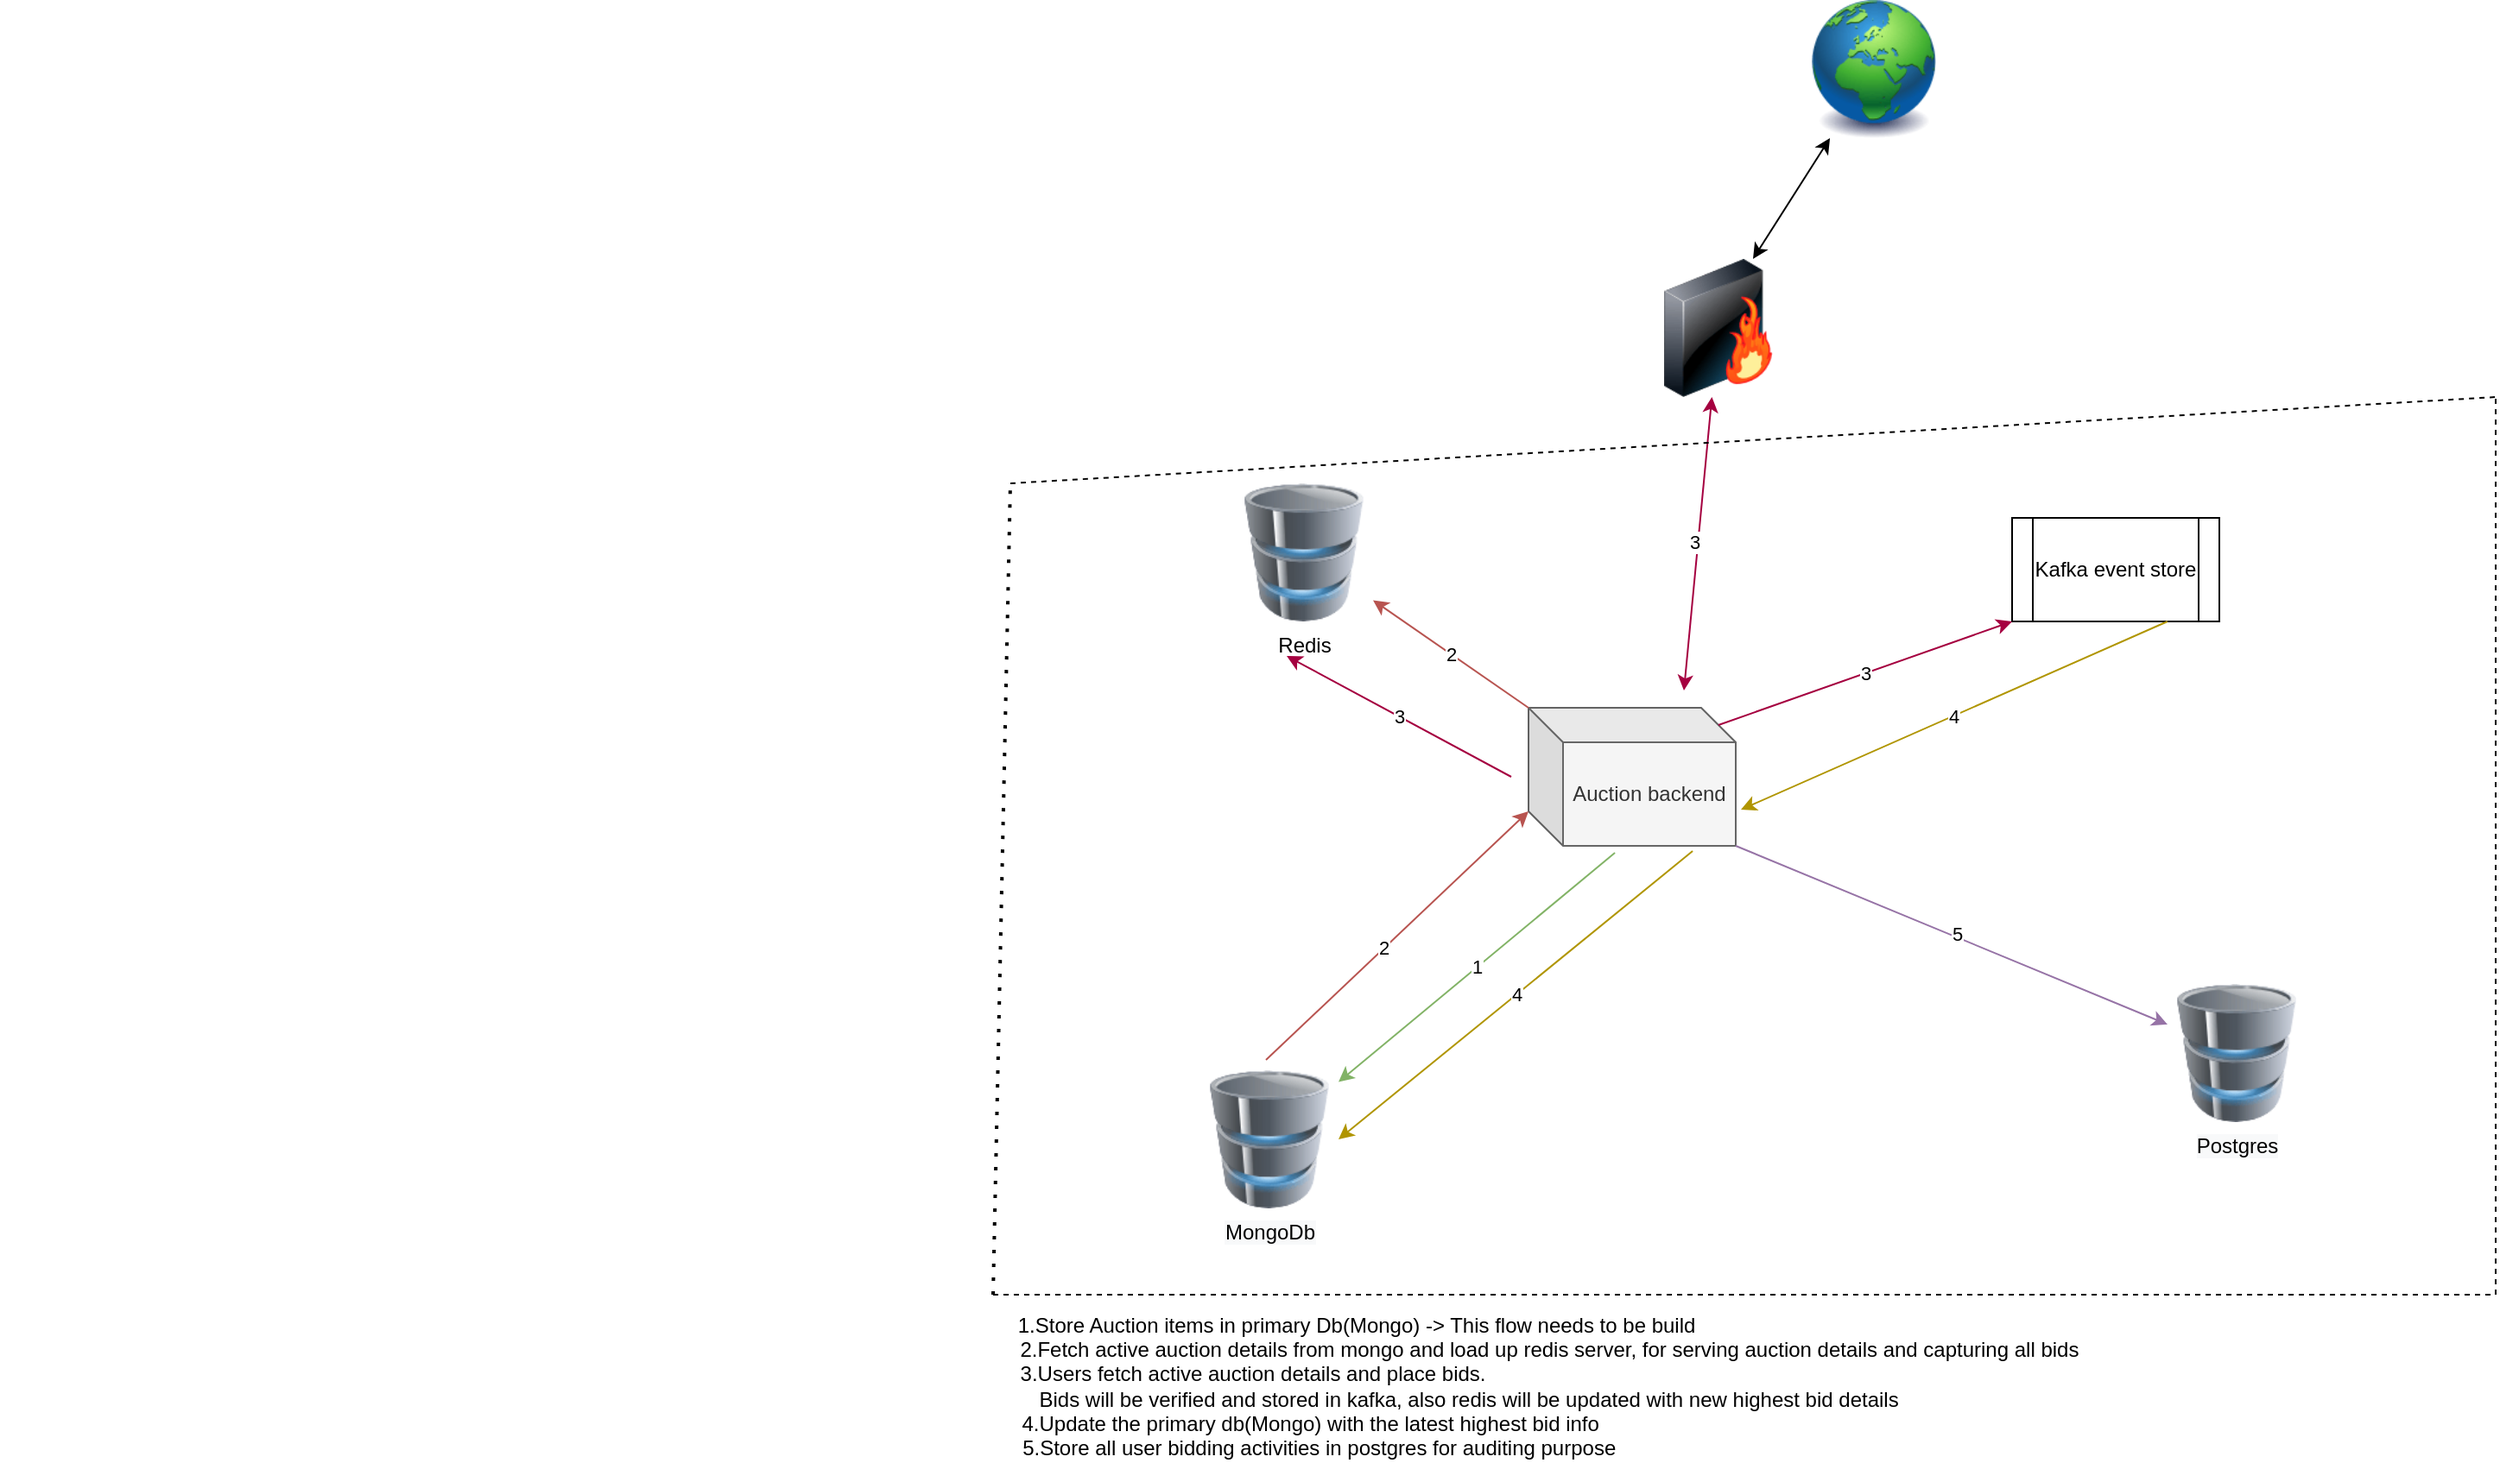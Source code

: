 <mxfile version="13.8.0" type="github">
  <diagram name="Page-1" id="55a83fd1-7818-8e21-69c5-c3457e3827bb">
    <mxGraphModel dx="2046" dy="1496" grid="1" gridSize="10" guides="1" tooltips="1" connect="1" arrows="1" fold="1" page="1" pageScale="1" pageWidth="1100" pageHeight="850" background="#ffffff" math="0" shadow="0">
      <root>
        <mxCell id="0" />
        <mxCell id="1" parent="0" />
        <mxCell id="EoZSCTh952OkM9Rhj1Tz-3" value="&lt;span style=&quot;background-color: rgb(248 , 249 , 250)&quot;&gt;MongoDb&lt;/span&gt;" style="image;html=1;image=img/lib/clip_art/computers/Database_128x128.png" vertex="1" parent="1">
          <mxGeometry x="190" y="600" width="80" height="80" as="geometry" />
        </mxCell>
        <mxCell id="EoZSCTh952OkM9Rhj1Tz-4" value="&lt;meta charset=&quot;utf-8&quot;&gt;&lt;span style=&quot;color: rgb(0, 0, 0); font-family: helvetica; font-size: 12px; font-style: normal; font-weight: 400; letter-spacing: normal; text-align: center; text-indent: 0px; text-transform: none; word-spacing: 0px; background-color: rgb(248, 249, 250); display: inline; float: none;&quot;&gt;Postgres&lt;/span&gt;" style="image;html=1;image=img/lib/clip_art/computers/Database_128x128.png" vertex="1" parent="1">
          <mxGeometry x="750" y="550" width="80" height="80" as="geometry" />
        </mxCell>
        <mxCell id="EoZSCTh952OkM9Rhj1Tz-5" value="Redis" style="image;html=1;image=img/lib/clip_art/computers/Database_128x128.png" vertex="1" parent="1">
          <mxGeometry x="210" y="260" width="80" height="80" as="geometry" />
        </mxCell>
        <mxCell id="EoZSCTh952OkM9Rhj1Tz-7" value="Auction backend" style="shape=cube;whiteSpace=wrap;html=1;boundedLbl=1;backgroundOutline=1;darkOpacity=0.05;darkOpacity2=0.1;fillColor=#f5f5f5;strokeColor=#666666;fontColor=#333333;" vertex="1" parent="1">
          <mxGeometry x="380" y="390" width="120" height="80" as="geometry" />
        </mxCell>
        <mxCell id="EoZSCTh952OkM9Rhj1Tz-8" value="Kafka event store" style="shape=process;whiteSpace=wrap;html=1;backgroundOutline=1;" vertex="1" parent="1">
          <mxGeometry x="660" y="280" width="120" height="60" as="geometry" />
        </mxCell>
        <mxCell id="EoZSCTh952OkM9Rhj1Tz-12" value="" style="endArrow=classic;html=1;exitX=0.475;exitY=-0.075;exitDx=0;exitDy=0;exitPerimeter=0;entryX=0;entryY=0;entryDx=0;entryDy=60;entryPerimeter=0;fillColor=#f8cecc;strokeColor=#b85450;" edge="1" parent="1" source="EoZSCTh952OkM9Rhj1Tz-3" target="EoZSCTh952OkM9Rhj1Tz-7">
          <mxGeometry width="50" height="50" relative="1" as="geometry">
            <mxPoint x="250" y="580" as="sourcePoint" />
            <mxPoint x="370" y="450" as="targetPoint" />
          </mxGeometry>
        </mxCell>
        <mxCell id="EoZSCTh952OkM9Rhj1Tz-18" value="2" style="edgeLabel;html=1;align=center;verticalAlign=middle;resizable=0;points=[];" vertex="1" connectable="0" parent="EoZSCTh952OkM9Rhj1Tz-12">
          <mxGeometry x="-0.095" y="1" relative="1" as="geometry">
            <mxPoint as="offset" />
          </mxGeometry>
        </mxCell>
        <mxCell id="EoZSCTh952OkM9Rhj1Tz-14" value="" style="endArrow=classic;html=1;exitX=0.417;exitY=1.05;exitDx=0;exitDy=0;exitPerimeter=0;fillColor=#d5e8d4;strokeColor=#82b366;" edge="1" parent="1" source="EoZSCTh952OkM9Rhj1Tz-7" target="EoZSCTh952OkM9Rhj1Tz-3">
          <mxGeometry width="50" height="50" relative="1" as="geometry">
            <mxPoint x="400" y="540" as="sourcePoint" />
            <mxPoint x="450" y="490" as="targetPoint" />
          </mxGeometry>
        </mxCell>
        <mxCell id="EoZSCTh952OkM9Rhj1Tz-19" value="1" style="edgeLabel;html=1;align=center;verticalAlign=middle;resizable=0;points=[];" vertex="1" connectable="0" parent="EoZSCTh952OkM9Rhj1Tz-14">
          <mxGeometry x="-0.016" relative="1" as="geometry">
            <mxPoint x="-1" as="offset" />
          </mxGeometry>
        </mxCell>
        <mxCell id="EoZSCTh952OkM9Rhj1Tz-17" value="2" style="endArrow=classic;html=1;exitX=0;exitY=0;exitDx=0;exitDy=0;exitPerimeter=0;fillColor=#f8cecc;strokeColor=#b85450;" edge="1" parent="1" source="EoZSCTh952OkM9Rhj1Tz-7" target="EoZSCTh952OkM9Rhj1Tz-5">
          <mxGeometry width="50" height="50" relative="1" as="geometry">
            <mxPoint x="340" y="390" as="sourcePoint" />
            <mxPoint x="390" y="340" as="targetPoint" />
          </mxGeometry>
        </mxCell>
        <mxCell id="EoZSCTh952OkM9Rhj1Tz-23" value="" style="image;html=1;image=img/lib/clip_art/networking/Firewall-page1_128x128.png" vertex="1" parent="1">
          <mxGeometry x="450" y="130" width="80" height="80" as="geometry" />
        </mxCell>
        <mxCell id="EoZSCTh952OkM9Rhj1Tz-24" value="" style="image;html=1;image=img/lib/clip_art/general/Earth_globe_128x128.png" vertex="1" parent="1">
          <mxGeometry x="540" y="-20" width="80" height="80" as="geometry" />
        </mxCell>
        <mxCell id="EoZSCTh952OkM9Rhj1Tz-25" value="" style="endArrow=classic;startArrow=classic;html=1;entryX=0.75;entryY=0;entryDx=0;entryDy=0;" edge="1" parent="1" source="EoZSCTh952OkM9Rhj1Tz-24" target="EoZSCTh952OkM9Rhj1Tz-23">
          <mxGeometry width="50" height="50" relative="1" as="geometry">
            <mxPoint x="460" y="340" as="sourcePoint" />
            <mxPoint x="510" y="290" as="targetPoint" />
          </mxGeometry>
        </mxCell>
        <mxCell id="EoZSCTh952OkM9Rhj1Tz-26" value="" style="endArrow=classic;startArrow=classic;html=1;fillColor=#d80073;strokeColor=#A50040;" edge="1" parent="1" target="EoZSCTh952OkM9Rhj1Tz-23">
          <mxGeometry width="50" height="50" relative="1" as="geometry">
            <mxPoint x="470" y="380" as="sourcePoint" />
            <mxPoint x="510" y="290" as="targetPoint" />
          </mxGeometry>
        </mxCell>
        <mxCell id="EoZSCTh952OkM9Rhj1Tz-33" value="3" style="edgeLabel;html=1;align=center;verticalAlign=middle;resizable=0;points=[];" vertex="1" connectable="0" parent="EoZSCTh952OkM9Rhj1Tz-26">
          <mxGeometry x="0.009" y="2" relative="1" as="geometry">
            <mxPoint as="offset" />
          </mxGeometry>
        </mxCell>
        <mxCell id="EoZSCTh952OkM9Rhj1Tz-28" value="" style="endArrow=none;dashed=1;html=1;" edge="1" parent="1">
          <mxGeometry width="50" height="50" relative="1" as="geometry">
            <mxPoint x="80" y="260" as="sourcePoint" />
            <mxPoint x="940" y="210" as="targetPoint" />
          </mxGeometry>
        </mxCell>
        <mxCell id="EoZSCTh952OkM9Rhj1Tz-29" value="" style="endArrow=none;dashed=1;html=1;dashPattern=1 3;strokeWidth=2;" edge="1" parent="1">
          <mxGeometry width="50" height="50" relative="1" as="geometry">
            <mxPoint x="70" y="730" as="sourcePoint" />
            <mxPoint x="80" y="260" as="targetPoint" />
          </mxGeometry>
        </mxCell>
        <mxCell id="EoZSCTh952OkM9Rhj1Tz-30" value="" style="endArrow=none;dashed=1;html=1;" edge="1" parent="1">
          <mxGeometry width="50" height="50" relative="1" as="geometry">
            <mxPoint x="70" y="730" as="sourcePoint" />
            <mxPoint x="940" y="730" as="targetPoint" />
          </mxGeometry>
        </mxCell>
        <mxCell id="EoZSCTh952OkM9Rhj1Tz-31" value="" style="endArrow=none;dashed=1;html=1;" edge="1" parent="1">
          <mxGeometry width="50" height="50" relative="1" as="geometry">
            <mxPoint x="940" y="730" as="sourcePoint" />
            <mxPoint x="940" y="210" as="targetPoint" />
          </mxGeometry>
        </mxCell>
        <mxCell id="EoZSCTh952OkM9Rhj1Tz-32" value="3" style="endArrow=classic;html=1;entryX=0;entryY=1;entryDx=0;entryDy=0;exitX=0;exitY=0;exitDx=110;exitDy=10;exitPerimeter=0;fillColor=#d80073;strokeColor=#A50040;" edge="1" parent="1" source="EoZSCTh952OkM9Rhj1Tz-7" target="EoZSCTh952OkM9Rhj1Tz-8">
          <mxGeometry width="50" height="50" relative="1" as="geometry">
            <mxPoint x="460" y="380" as="sourcePoint" />
            <mxPoint x="510" y="330" as="targetPoint" />
          </mxGeometry>
        </mxCell>
        <mxCell id="EoZSCTh952OkM9Rhj1Tz-34" value="4" style="endArrow=classic;html=1;entryX=1.025;entryY=0.738;entryDx=0;entryDy=0;entryPerimeter=0;exitX=0.75;exitY=1;exitDx=0;exitDy=0;fillColor=#e3c800;strokeColor=#B09500;" edge="1" parent="1" source="EoZSCTh952OkM9Rhj1Tz-8" target="EoZSCTh952OkM9Rhj1Tz-7">
          <mxGeometry width="50" height="50" relative="1" as="geometry">
            <mxPoint x="460" y="380" as="sourcePoint" />
            <mxPoint x="510" y="330" as="targetPoint" />
          </mxGeometry>
        </mxCell>
        <mxCell id="EoZSCTh952OkM9Rhj1Tz-35" value="" style="endArrow=classic;html=1;exitX=1;exitY=1;exitDx=0;exitDy=0;exitPerimeter=0;fillColor=#e1d5e7;strokeColor=#9673a6;" edge="1" parent="1" source="EoZSCTh952OkM9Rhj1Tz-7" target="EoZSCTh952OkM9Rhj1Tz-4">
          <mxGeometry width="50" height="50" relative="1" as="geometry">
            <mxPoint x="460" y="420" as="sourcePoint" />
            <mxPoint x="510" y="370" as="targetPoint" />
          </mxGeometry>
        </mxCell>
        <mxCell id="EoZSCTh952OkM9Rhj1Tz-36" value="5" style="edgeLabel;html=1;align=center;verticalAlign=middle;resizable=0;points=[];" vertex="1" connectable="0" parent="EoZSCTh952OkM9Rhj1Tz-35">
          <mxGeometry x="0.009" y="2" relative="1" as="geometry">
            <mxPoint x="1" as="offset" />
          </mxGeometry>
        </mxCell>
        <mxCell id="EoZSCTh952OkM9Rhj1Tz-37" value="&amp;nbsp; &amp;nbsp; &amp;nbsp; &amp;nbsp; &amp;nbsp; &amp;nbsp; &amp;nbsp; &amp;nbsp; &amp;nbsp; &amp;nbsp; &amp;nbsp; &amp;nbsp; &amp;nbsp; &amp;nbsp; &amp;nbsp; &amp;nbsp; &amp;nbsp; &amp;nbsp; &amp;nbsp; &amp;nbsp; &amp;nbsp;&lt;br&gt;&lt;br&gt;&lt;br&gt;&lt;br&gt;&lt;br&gt;&amp;nbsp; &amp;nbsp; &amp;nbsp; &amp;nbsp; &amp;nbsp; &amp;nbsp; &amp;nbsp; &amp;nbsp; &amp;nbsp; &amp;nbsp; &amp;nbsp; &amp;nbsp; &amp;nbsp; &amp;nbsp; &amp;nbsp; &amp;nbsp; &amp;nbsp; &amp;nbsp; &amp;nbsp; &amp;nbsp; &amp;nbsp; &amp;nbsp; &amp;nbsp; &amp;nbsp; &amp;nbsp; &amp;nbsp;&amp;nbsp;&lt;br&gt;&amp;nbsp; &amp;nbsp; &amp;nbsp; &amp;nbsp; &amp;nbsp; &amp;nbsp; &amp;nbsp; &amp;nbsp; &amp;nbsp; &amp;nbsp; &amp;nbsp; &amp;nbsp; &amp;nbsp; &amp;nbsp; &amp;nbsp; &amp;nbsp; &amp;nbsp; &amp;nbsp; &amp;nbsp; &amp;nbsp; &amp;nbsp; &amp;nbsp; &amp;nbsp; &amp;nbsp; &amp;nbsp; &amp;nbsp; &amp;nbsp; &amp;nbsp; &amp;nbsp; &amp;nbsp; &amp;nbsp; &amp;nbsp; &amp;nbsp; &amp;nbsp; &amp;nbsp; &amp;nbsp; &amp;nbsp; &amp;nbsp; &amp;nbsp; &amp;nbsp; &amp;nbsp; &amp;nbsp; &amp;nbsp; &amp;nbsp; &amp;nbsp; &amp;nbsp; &amp;nbsp; &amp;nbsp; &amp;nbsp; &amp;nbsp; &amp;nbsp; &amp;nbsp; &amp;nbsp; &amp;nbsp; 1.Store Auction items in primary Db(Mongo) -&amp;gt; This flow needs to be build&lt;br&gt;&amp;nbsp; &amp;nbsp; &amp;nbsp; &amp;nbsp; &amp;nbsp; &amp;nbsp; &amp;nbsp; &amp;nbsp; &amp;nbsp; &amp;nbsp; &amp;nbsp; &amp;nbsp; &amp;nbsp; &amp;nbsp; &amp;nbsp; &amp;nbsp; &amp;nbsp; &amp;nbsp; &amp;nbsp; &amp;nbsp; &amp;nbsp; &amp;nbsp; &amp;nbsp; &amp;nbsp; &amp;nbsp; &amp;nbsp; &amp;nbsp; &amp;nbsp; &amp;nbsp; &amp;nbsp; &amp;nbsp; &amp;nbsp; &amp;nbsp; &amp;nbsp; &amp;nbsp; &amp;nbsp; &amp;nbsp; &amp;nbsp; &amp;nbsp; &amp;nbsp; &amp;nbsp; &amp;nbsp; &amp;nbsp; &amp;nbsp; &amp;nbsp; &amp;nbsp; &amp;nbsp; &amp;nbsp; &amp;nbsp; &amp;nbsp; &amp;nbsp; &amp;nbsp; &amp;nbsp; &amp;nbsp; &amp;nbsp; &amp;nbsp; &amp;nbsp; &amp;nbsp; &amp;nbsp; &amp;nbsp; &amp;nbsp; &amp;nbsp; &amp;nbsp; &amp;nbsp; &amp;nbsp; &amp;nbsp; &amp;nbsp; &amp;nbsp; &amp;nbsp; &amp;nbsp; &amp;nbsp; &amp;nbsp; &amp;nbsp; &amp;nbsp; &amp;nbsp; &amp;nbsp; &amp;nbsp; &amp;nbsp; &amp;nbsp; &amp;nbsp; &amp;nbsp; &amp;nbsp; &amp;nbsp; &amp;nbsp; &amp;nbsp; &amp;nbsp; &amp;nbsp; &amp;nbsp;2.Fetch active auction details from mongo and load up redis server, for serving auction details and capturing all bids&lt;br&gt;&amp;nbsp; &amp;nbsp; &amp;nbsp; &amp;nbsp; &amp;nbsp; &amp;nbsp; &amp;nbsp; &amp;nbsp; &amp;nbsp; &amp;nbsp; &amp;nbsp; &amp;nbsp; &amp;nbsp; &amp;nbsp; &amp;nbsp; &amp;nbsp; &amp;nbsp; &amp;nbsp; &amp;nbsp; &amp;nbsp; &amp;nbsp; &amp;nbsp; &amp;nbsp; &amp;nbsp; &amp;nbsp; &amp;nbsp; &amp;nbsp; &amp;nbsp; &amp;nbsp; &amp;nbsp; &amp;nbsp; &amp;nbsp; &amp;nbsp; &amp;nbsp; &amp;nbsp; &amp;nbsp; 3.Users fetch active auction details and place bids.&lt;br&gt;&amp;nbsp; &amp;nbsp; &amp;nbsp; &amp;nbsp; &amp;nbsp; &amp;nbsp; &amp;nbsp; &amp;nbsp; &amp;nbsp; &amp;nbsp; &amp;nbsp; &amp;nbsp; &amp;nbsp; &amp;nbsp; &amp;nbsp; &amp;nbsp; &amp;nbsp; &amp;nbsp; &amp;nbsp; &amp;nbsp; &amp;nbsp; &amp;nbsp; &amp;nbsp; &amp;nbsp; &amp;nbsp; &amp;nbsp; &amp;nbsp; &amp;nbsp; &amp;nbsp; &amp;nbsp; &amp;nbsp; &amp;nbsp; &amp;nbsp; &amp;nbsp; &amp;nbsp; &amp;nbsp; &amp;nbsp; &amp;nbsp; &amp;nbsp; &amp;nbsp; &amp;nbsp; &amp;nbsp; &amp;nbsp; &amp;nbsp; &amp;nbsp; &amp;nbsp; &amp;nbsp; &amp;nbsp; &amp;nbsp; &amp;nbsp; &amp;nbsp; &amp;nbsp; &amp;nbsp; &amp;nbsp; &amp;nbsp; &amp;nbsp; &amp;nbsp; &amp;nbsp; &amp;nbsp; &amp;nbsp; &amp;nbsp; &amp;nbsp; &amp;nbsp; &amp;nbsp; &amp;nbsp; &amp;nbsp; &amp;nbsp; &amp;nbsp; &amp;nbsp; &amp;nbsp; &amp;nbsp; &amp;nbsp; &amp;nbsp; &amp;nbsp;Bids will be verified and stored in kafka, also redis will be updated with new highest bid details&lt;br&gt;&amp;nbsp; &amp;nbsp; &amp;nbsp; &amp;nbsp; &amp;nbsp; &amp;nbsp; &amp;nbsp; &amp;nbsp; &amp;nbsp; &amp;nbsp; &amp;nbsp; &amp;nbsp; &amp;nbsp; &amp;nbsp; &amp;nbsp; &amp;nbsp; &amp;nbsp; &amp;nbsp; &amp;nbsp; &amp;nbsp; &amp;nbsp; &amp;nbsp; &amp;nbsp; &amp;nbsp; &amp;nbsp; &amp;nbsp; &amp;nbsp; &amp;nbsp; &amp;nbsp; &amp;nbsp; &amp;nbsp; &amp;nbsp; &amp;nbsp; &amp;nbsp; &amp;nbsp; &amp;nbsp; &amp;nbsp; &amp;nbsp; &amp;nbsp; &amp;nbsp; &amp;nbsp; &amp;nbsp; &amp;nbsp; &amp;nbsp; &amp;nbsp; &amp;nbsp; 4.Update the primary db(Mongo) with the latest highest bid info&lt;br&gt;&amp;nbsp; &amp;nbsp; &amp;nbsp; &amp;nbsp; &amp;nbsp; &amp;nbsp; &amp;nbsp; &amp;nbsp; &amp;nbsp; &amp;nbsp; &amp;nbsp; &amp;nbsp; &amp;nbsp; &amp;nbsp; &amp;nbsp; &amp;nbsp; &amp;nbsp; &amp;nbsp; &amp;nbsp; &amp;nbsp; &amp;nbsp; &amp;nbsp; &amp;nbsp; &amp;nbsp; &amp;nbsp; &amp;nbsp; &amp;nbsp; &amp;nbsp; &amp;nbsp; &amp;nbsp; &amp;nbsp; &amp;nbsp; &amp;nbsp; &amp;nbsp; &amp;nbsp; &amp;nbsp; &amp;nbsp; &amp;nbsp; &amp;nbsp; &amp;nbsp; &amp;nbsp; &amp;nbsp; &amp;nbsp; &amp;nbsp; &amp;nbsp; &amp;nbsp; &amp;nbsp; &amp;nbsp;5.Store all user bidding activities in postgres for auditing purpose" style="text;html=1;align=center;verticalAlign=middle;resizable=0;points=[];autosize=1;" vertex="1" parent="1">
          <mxGeometry x="-505" y="655" width="1210" height="170" as="geometry" />
        </mxCell>
        <mxCell id="EoZSCTh952OkM9Rhj1Tz-38" value="3" style="endArrow=classic;html=1;fillColor=#d80073;strokeColor=#A50040;" edge="1" parent="1">
          <mxGeometry width="50" height="50" relative="1" as="geometry">
            <mxPoint x="370" y="430" as="sourcePoint" />
            <mxPoint x="240" y="360" as="targetPoint" />
          </mxGeometry>
        </mxCell>
        <mxCell id="EoZSCTh952OkM9Rhj1Tz-39" value="4" style="endArrow=classic;html=1;entryX=1;entryY=0.5;entryDx=0;entryDy=0;exitX=0.792;exitY=1.038;exitDx=0;exitDy=0;exitPerimeter=0;fillColor=#e3c800;strokeColor=#B09500;" edge="1" parent="1" source="EoZSCTh952OkM9Rhj1Tz-7" target="EoZSCTh952OkM9Rhj1Tz-3">
          <mxGeometry width="50" height="50" relative="1" as="geometry">
            <mxPoint x="400" y="640" as="sourcePoint" />
            <mxPoint x="450" y="590" as="targetPoint" />
          </mxGeometry>
        </mxCell>
      </root>
    </mxGraphModel>
  </diagram>
</mxfile>
